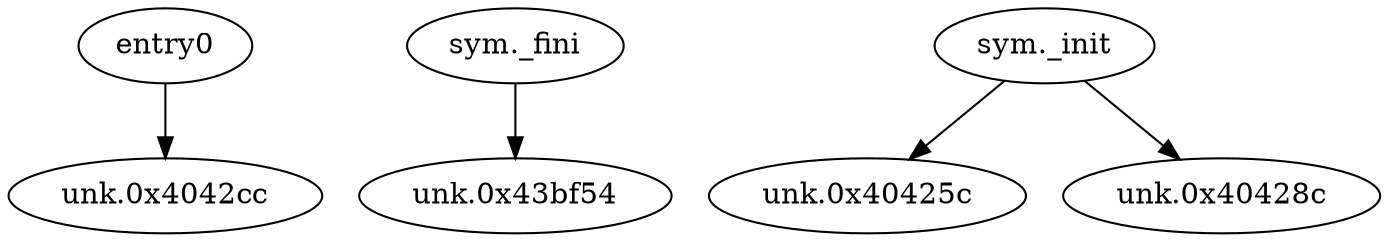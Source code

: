 digraph code {
  "0x004042c0" [label="entry0"];
  "0x004042c0" -> "0x004042cc";
  "0x004042cc" [label="unk.0x4042cc"];
  "0x0043bf30" [label="sym._fini"];
  "0x0043bf30" -> "0x0043bf54";
  "0x0043bf54" [label="unk.0x43bf54"];
  "0x00404238" [label="sym._init"];
  "0x00404238" -> "0x0040425c";
  "0x0040425c" [label="unk.0x40425c"];
  "0x00404238" -> "0x0040428c";
  "0x0040428c" [label="unk.0x40428c"];
}
